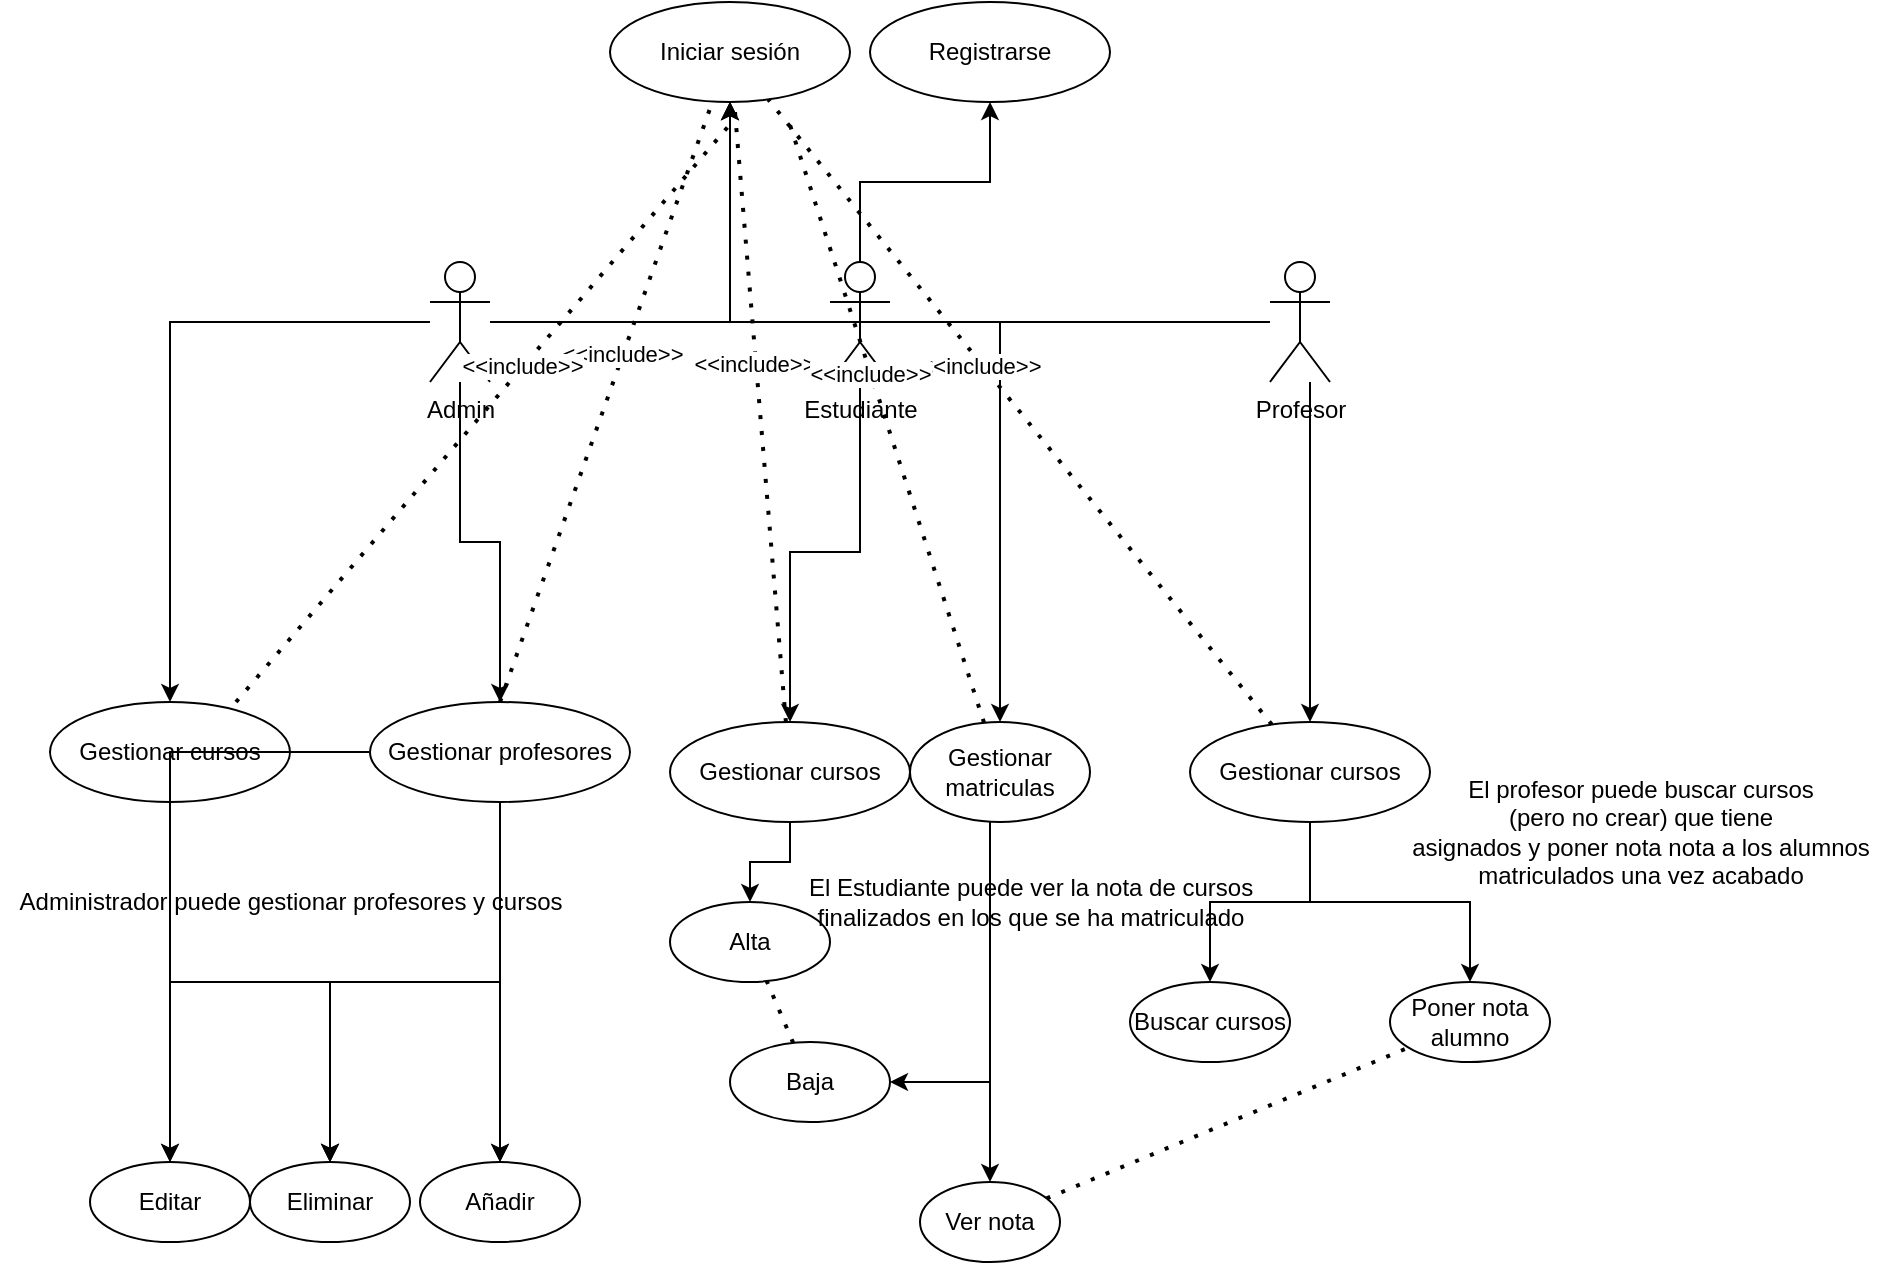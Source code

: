<mxfile version="20.5.3" type="github">
  <diagram id="AYHsNj7UqvlPwNfMaj41" name="Pàgina-1">
    <mxGraphModel dx="1354" dy="7702" grid="1" gridSize="10" guides="1" tooltips="1" connect="1" arrows="1" fold="1" page="1" pageScale="1" pageWidth="10000" pageHeight="7000" math="0" shadow="0">
      <root>
        <mxCell id="0" />
        <mxCell id="1" parent="0" />
        <mxCell id="_TnW2diXNQogOkegqYNa-44" style="edgeStyle=orthogonalEdgeStyle;rounded=0;orthogonalLoop=1;jettySize=auto;html=1;" edge="1" parent="1" source="_TnW2diXNQogOkegqYNa-1" target="_TnW2diXNQogOkegqYNa-7">
          <mxGeometry relative="1" as="geometry">
            <Array as="points">
              <mxPoint x="430" y="90" />
            </Array>
          </mxGeometry>
        </mxCell>
        <mxCell id="_TnW2diXNQogOkegqYNa-47" style="edgeStyle=orthogonalEdgeStyle;rounded=0;orthogonalLoop=1;jettySize=auto;html=1;" edge="1" parent="1" source="_TnW2diXNQogOkegqYNa-1" target="_TnW2diXNQogOkegqYNa-46">
          <mxGeometry relative="1" as="geometry" />
        </mxCell>
        <mxCell id="_TnW2diXNQogOkegqYNa-49" style="edgeStyle=orthogonalEdgeStyle;rounded=0;orthogonalLoop=1;jettySize=auto;html=1;" edge="1" parent="1" source="_TnW2diXNQogOkegqYNa-1" target="_TnW2diXNQogOkegqYNa-48">
          <mxGeometry relative="1" as="geometry" />
        </mxCell>
        <mxCell id="_TnW2diXNQogOkegqYNa-66" style="edgeStyle=orthogonalEdgeStyle;rounded=0;orthogonalLoop=1;jettySize=auto;html=1;" edge="1" parent="1" source="_TnW2diXNQogOkegqYNa-1" target="_TnW2diXNQogOkegqYNa-65">
          <mxGeometry relative="1" as="geometry" />
        </mxCell>
        <mxCell id="_TnW2diXNQogOkegqYNa-1" value="&lt;div&gt;Estudiante&lt;/div&gt;" style="shape=umlActor;verticalLabelPosition=bottom;verticalAlign=top;html=1;outlineConnect=0;" vertex="1" parent="1">
          <mxGeometry x="480" y="60" width="30" height="60" as="geometry" />
        </mxCell>
        <mxCell id="_TnW2diXNQogOkegqYNa-41" style="edgeStyle=orthogonalEdgeStyle;rounded=0;orthogonalLoop=1;jettySize=auto;html=1;" edge="1" parent="1" source="_TnW2diXNQogOkegqYNa-2" target="_TnW2diXNQogOkegqYNa-38">
          <mxGeometry relative="1" as="geometry">
            <Array as="points">
              <mxPoint x="720" y="180" />
              <mxPoint x="720" y="180" />
            </Array>
          </mxGeometry>
        </mxCell>
        <mxCell id="_TnW2diXNQogOkegqYNa-45" style="edgeStyle=orthogonalEdgeStyle;rounded=0;orthogonalLoop=1;jettySize=auto;html=1;" edge="1" parent="1" source="_TnW2diXNQogOkegqYNa-2" target="_TnW2diXNQogOkegqYNa-7">
          <mxGeometry relative="1" as="geometry" />
        </mxCell>
        <mxCell id="_TnW2diXNQogOkegqYNa-2" value="&lt;div&gt;Profesor&lt;/div&gt;" style="shape=umlActor;verticalLabelPosition=bottom;verticalAlign=top;html=1;outlineConnect=0;" vertex="1" parent="1">
          <mxGeometry x="700" y="60" width="30" height="60" as="geometry" />
        </mxCell>
        <mxCell id="_TnW2diXNQogOkegqYNa-27" style="edgeStyle=orthogonalEdgeStyle;rounded=0;orthogonalLoop=1;jettySize=auto;html=1;" edge="1" parent="1" source="_TnW2diXNQogOkegqYNa-3" target="_TnW2diXNQogOkegqYNa-11">
          <mxGeometry relative="1" as="geometry" />
        </mxCell>
        <mxCell id="_TnW2diXNQogOkegqYNa-28" style="edgeStyle=orthogonalEdgeStyle;rounded=0;orthogonalLoop=1;jettySize=auto;html=1;" edge="1" parent="1" source="_TnW2diXNQogOkegqYNa-3" target="_TnW2diXNQogOkegqYNa-14">
          <mxGeometry relative="1" as="geometry" />
        </mxCell>
        <mxCell id="_TnW2diXNQogOkegqYNa-43" style="edgeStyle=orthogonalEdgeStyle;rounded=0;orthogonalLoop=1;jettySize=auto;html=1;" edge="1" parent="1" source="_TnW2diXNQogOkegqYNa-3" target="_TnW2diXNQogOkegqYNa-7">
          <mxGeometry relative="1" as="geometry">
            <Array as="points">
              <mxPoint x="430" y="90" />
              <mxPoint x="430" y="-45" />
            </Array>
          </mxGeometry>
        </mxCell>
        <mxCell id="_TnW2diXNQogOkegqYNa-3" value="&lt;div&gt;Admin&lt;/div&gt;" style="shape=umlActor;verticalLabelPosition=bottom;verticalAlign=top;html=1;outlineConnect=0;" vertex="1" parent="1">
          <mxGeometry x="280" y="60" width="30" height="60" as="geometry" />
        </mxCell>
        <mxCell id="_TnW2diXNQogOkegqYNa-7" value="&lt;div&gt;Iniciar sesión&lt;/div&gt;" style="ellipse;whiteSpace=wrap;html=1;" vertex="1" parent="1">
          <mxGeometry x="370" y="-70" width="120" height="50" as="geometry" />
        </mxCell>
        <mxCell id="_TnW2diXNQogOkegqYNa-18" style="edgeStyle=orthogonalEdgeStyle;rounded=0;orthogonalLoop=1;jettySize=auto;html=1;" edge="1" parent="1" source="_TnW2diXNQogOkegqYNa-11" target="_TnW2diXNQogOkegqYNa-15">
          <mxGeometry relative="1" as="geometry" />
        </mxCell>
        <mxCell id="_TnW2diXNQogOkegqYNa-19" style="edgeStyle=orthogonalEdgeStyle;rounded=0;orthogonalLoop=1;jettySize=auto;html=1;startArrow=none;" edge="1" parent="1" source="_TnW2diXNQogOkegqYNa-14" target="_TnW2diXNQogOkegqYNa-16">
          <mxGeometry relative="1" as="geometry" />
        </mxCell>
        <mxCell id="_TnW2diXNQogOkegqYNa-34" style="edgeStyle=orthogonalEdgeStyle;rounded=0;orthogonalLoop=1;jettySize=auto;html=1;" edge="1" parent="1" source="_TnW2diXNQogOkegqYNa-11" target="_TnW2diXNQogOkegqYNa-32">
          <mxGeometry relative="1" as="geometry" />
        </mxCell>
        <mxCell id="_TnW2diXNQogOkegqYNa-35" style="edgeStyle=orthogonalEdgeStyle;rounded=0;orthogonalLoop=1;jettySize=auto;html=1;" edge="1" parent="1" source="_TnW2diXNQogOkegqYNa-11" target="_TnW2diXNQogOkegqYNa-16">
          <mxGeometry relative="1" as="geometry" />
        </mxCell>
        <mxCell id="_TnW2diXNQogOkegqYNa-11" value="&lt;div&gt;Gestionar cursos&lt;/div&gt;" style="ellipse;whiteSpace=wrap;html=1;" vertex="1" parent="1">
          <mxGeometry x="90" y="280" width="120" height="50" as="geometry" />
        </mxCell>
        <mxCell id="_TnW2diXNQogOkegqYNa-22" style="edgeStyle=orthogonalEdgeStyle;rounded=0;orthogonalLoop=1;jettySize=auto;html=1;" edge="1" parent="1" source="_TnW2diXNQogOkegqYNa-14" target="_TnW2diXNQogOkegqYNa-16">
          <mxGeometry relative="1" as="geometry" />
        </mxCell>
        <mxCell id="_TnW2diXNQogOkegqYNa-23" style="edgeStyle=orthogonalEdgeStyle;rounded=0;orthogonalLoop=1;jettySize=auto;html=1;" edge="1" parent="1" source="_TnW2diXNQogOkegqYNa-14" target="_TnW2diXNQogOkegqYNa-15">
          <mxGeometry relative="1" as="geometry" />
        </mxCell>
        <mxCell id="_TnW2diXNQogOkegqYNa-15" value="Editar" style="ellipse;whiteSpace=wrap;html=1;" vertex="1" parent="1">
          <mxGeometry x="110" y="510" width="80" height="40" as="geometry" />
        </mxCell>
        <mxCell id="_TnW2diXNQogOkegqYNa-16" value="Eliminar" style="ellipse;whiteSpace=wrap;html=1;" vertex="1" parent="1">
          <mxGeometry x="190" y="510" width="80" height="40" as="geometry" />
        </mxCell>
        <mxCell id="_TnW2diXNQogOkegqYNa-33" style="edgeStyle=orthogonalEdgeStyle;rounded=0;orthogonalLoop=1;jettySize=auto;html=1;" edge="1" parent="1" source="_TnW2diXNQogOkegqYNa-14" target="_TnW2diXNQogOkegqYNa-32">
          <mxGeometry relative="1" as="geometry" />
        </mxCell>
        <mxCell id="_TnW2diXNQogOkegqYNa-14" value="Gestionar profesores" style="ellipse;whiteSpace=wrap;html=1;" vertex="1" parent="1">
          <mxGeometry x="250" y="280" width="130" height="50" as="geometry" />
        </mxCell>
        <mxCell id="_TnW2diXNQogOkegqYNa-30" value="&amp;nbsp;" style="text;whiteSpace=wrap;html=1;" vertex="1" parent="1">
          <mxGeometry x="540" y="420" width="40" height="40" as="geometry" />
        </mxCell>
        <mxCell id="_TnW2diXNQogOkegqYNa-31" value="&amp;nbsp;" style="text;whiteSpace=wrap;html=1;" vertex="1" parent="1">
          <mxGeometry x="470" y="400" width="40" height="40" as="geometry" />
        </mxCell>
        <mxCell id="_TnW2diXNQogOkegqYNa-32" value="&lt;div&gt;Añadir&lt;/div&gt;" style="ellipse;whiteSpace=wrap;html=1;" vertex="1" parent="1">
          <mxGeometry x="275" y="510" width="80" height="40" as="geometry" />
        </mxCell>
        <mxCell id="_TnW2diXNQogOkegqYNa-36" value="Buscar cursos" style="ellipse;whiteSpace=wrap;html=1;" vertex="1" parent="1">
          <mxGeometry x="630" y="420" width="80" height="40" as="geometry" />
        </mxCell>
        <mxCell id="_TnW2diXNQogOkegqYNa-40" style="edgeStyle=orthogonalEdgeStyle;rounded=0;orthogonalLoop=1;jettySize=auto;html=1;" edge="1" parent="1" source="_TnW2diXNQogOkegqYNa-38" target="_TnW2diXNQogOkegqYNa-39">
          <mxGeometry relative="1" as="geometry" />
        </mxCell>
        <mxCell id="_TnW2diXNQogOkegqYNa-42" style="edgeStyle=orthogonalEdgeStyle;rounded=0;orthogonalLoop=1;jettySize=auto;html=1;" edge="1" parent="1" source="_TnW2diXNQogOkegqYNa-38" target="_TnW2diXNQogOkegqYNa-36">
          <mxGeometry relative="1" as="geometry" />
        </mxCell>
        <mxCell id="_TnW2diXNQogOkegqYNa-38" value="&lt;div&gt;Gestionar cursos&lt;/div&gt;" style="ellipse;whiteSpace=wrap;html=1;" vertex="1" parent="1">
          <mxGeometry x="660" y="290" width="120" height="50" as="geometry" />
        </mxCell>
        <mxCell id="_TnW2diXNQogOkegqYNa-39" value="Poner nota alumno" style="ellipse;whiteSpace=wrap;html=1;" vertex="1" parent="1">
          <mxGeometry x="760" y="420" width="80" height="40" as="geometry" />
        </mxCell>
        <mxCell id="_TnW2diXNQogOkegqYNa-46" value="&lt;div&gt;Registrarse&lt;/div&gt;" style="ellipse;whiteSpace=wrap;html=1;" vertex="1" parent="1">
          <mxGeometry x="500" y="-70" width="120" height="50" as="geometry" />
        </mxCell>
        <mxCell id="_TnW2diXNQogOkegqYNa-60" style="edgeStyle=orthogonalEdgeStyle;rounded=0;orthogonalLoop=1;jettySize=auto;html=1;" edge="1" parent="1" source="_TnW2diXNQogOkegqYNa-48" target="_TnW2diXNQogOkegqYNa-50">
          <mxGeometry relative="1" as="geometry" />
        </mxCell>
        <mxCell id="_TnW2diXNQogOkegqYNa-48" value="&lt;div&gt;Gestionar cursos&lt;/div&gt;" style="ellipse;whiteSpace=wrap;html=1;" vertex="1" parent="1">
          <mxGeometry x="400" y="290" width="120" height="50" as="geometry" />
        </mxCell>
        <mxCell id="_TnW2diXNQogOkegqYNa-50" value="Alta" style="ellipse;whiteSpace=wrap;html=1;" vertex="1" parent="1">
          <mxGeometry x="400" y="380" width="80" height="40" as="geometry" />
        </mxCell>
        <mxCell id="_TnW2diXNQogOkegqYNa-51" value="Baja" style="ellipse;whiteSpace=wrap;html=1;" vertex="1" parent="1">
          <mxGeometry x="430" y="450" width="80" height="40" as="geometry" />
        </mxCell>
        <mxCell id="_TnW2diXNQogOkegqYNa-52" value="" style="endArrow=none;dashed=1;html=1;dashPattern=1 3;strokeWidth=2;rounded=0;exitX=0.5;exitY=0;exitDx=0;exitDy=0;" edge="1" parent="1" source="_TnW2diXNQogOkegqYNa-14" target="_TnW2diXNQogOkegqYNa-7">
          <mxGeometry width="50" height="50" relative="1" as="geometry">
            <mxPoint x="380" y="290" as="sourcePoint" />
            <mxPoint x="430" y="240" as="targetPoint" />
          </mxGeometry>
        </mxCell>
        <mxCell id="_TnW2diXNQogOkegqYNa-53" value="&amp;lt;&amp;lt;include&amp;gt;&amp;gt;" style="edgeLabel;html=1;align=center;verticalAlign=middle;resizable=0;points=[];" vertex="1" connectable="0" parent="_TnW2diXNQogOkegqYNa-52">
          <mxGeometry x="0.156" y="1" relative="1" as="geometry">
            <mxPoint as="offset" />
          </mxGeometry>
        </mxCell>
        <mxCell id="_TnW2diXNQogOkegqYNa-54" value="" style="endArrow=none;dashed=1;html=1;dashPattern=1 3;strokeWidth=2;rounded=0;exitX=0.775;exitY=0;exitDx=0;exitDy=0;exitPerimeter=0;" edge="1" parent="1" source="_TnW2diXNQogOkegqYNa-11">
          <mxGeometry width="50" height="50" relative="1" as="geometry">
            <mxPoint x="325" y="290" as="sourcePoint" />
            <mxPoint x="431.248" y="-10.267" as="targetPoint" />
          </mxGeometry>
        </mxCell>
        <mxCell id="_TnW2diXNQogOkegqYNa-55" value="&amp;lt;&amp;lt;include&amp;gt;&amp;gt;" style="edgeLabel;html=1;align=center;verticalAlign=middle;resizable=0;points=[];" vertex="1" connectable="0" parent="_TnW2diXNQogOkegqYNa-54">
          <mxGeometry x="0.156" y="1" relative="1" as="geometry">
            <mxPoint as="offset" />
          </mxGeometry>
        </mxCell>
        <mxCell id="_TnW2diXNQogOkegqYNa-56" value="" style="endArrow=none;dashed=1;html=1;dashPattern=1 3;strokeWidth=2;rounded=0;" edge="1" parent="1" source="_TnW2diXNQogOkegqYNa-48" target="_TnW2diXNQogOkegqYNa-7">
          <mxGeometry width="50" height="50" relative="1" as="geometry">
            <mxPoint x="335" y="300" as="sourcePoint" />
            <mxPoint x="441.248" y="-0.267" as="targetPoint" />
          </mxGeometry>
        </mxCell>
        <mxCell id="_TnW2diXNQogOkegqYNa-57" value="&amp;lt;&amp;lt;include&amp;gt;&amp;gt;" style="edgeLabel;html=1;align=center;verticalAlign=middle;resizable=0;points=[];" vertex="1" connectable="0" parent="_TnW2diXNQogOkegqYNa-56">
          <mxGeometry x="0.156" y="1" relative="1" as="geometry">
            <mxPoint as="offset" />
          </mxGeometry>
        </mxCell>
        <mxCell id="_TnW2diXNQogOkegqYNa-58" value="" style="endArrow=none;dashed=1;html=1;dashPattern=1 3;strokeWidth=2;rounded=0;" edge="1" parent="1" source="_TnW2diXNQogOkegqYNa-38" target="_TnW2diXNQogOkegqYNa-7">
          <mxGeometry width="50" height="50" relative="1" as="geometry">
            <mxPoint x="345" y="310" as="sourcePoint" />
            <mxPoint x="451.248" y="9.733" as="targetPoint" />
          </mxGeometry>
        </mxCell>
        <mxCell id="_TnW2diXNQogOkegqYNa-59" value="&amp;lt;&amp;lt;include&amp;gt;&amp;gt;" style="edgeLabel;html=1;align=center;verticalAlign=middle;resizable=0;points=[];" vertex="1" connectable="0" parent="_TnW2diXNQogOkegqYNa-58">
          <mxGeometry x="0.156" y="1" relative="1" as="geometry">
            <mxPoint as="offset" />
          </mxGeometry>
        </mxCell>
        <mxCell id="_TnW2diXNQogOkegqYNa-64" value="" style="endArrow=none;dashed=1;html=1;dashPattern=1 3;strokeWidth=2;rounded=0;" edge="1" parent="1" source="_TnW2diXNQogOkegqYNa-51" target="_TnW2diXNQogOkegqYNa-50">
          <mxGeometry width="50" height="50" relative="1" as="geometry">
            <mxPoint x="410" y="380" as="sourcePoint" />
            <mxPoint x="460" y="330" as="targetPoint" />
          </mxGeometry>
        </mxCell>
        <mxCell id="_TnW2diXNQogOkegqYNa-69" style="edgeStyle=orthogonalEdgeStyle;rounded=0;orthogonalLoop=1;jettySize=auto;html=1;" edge="1" parent="1" source="_TnW2diXNQogOkegqYNa-65" target="_TnW2diXNQogOkegqYNa-51">
          <mxGeometry relative="1" as="geometry">
            <Array as="points">
              <mxPoint x="560" y="390" />
              <mxPoint x="560" y="390" />
            </Array>
          </mxGeometry>
        </mxCell>
        <mxCell id="_TnW2diXNQogOkegqYNa-71" style="edgeStyle=orthogonalEdgeStyle;rounded=0;orthogonalLoop=1;jettySize=auto;html=1;" edge="1" parent="1" source="_TnW2diXNQogOkegqYNa-65" target="_TnW2diXNQogOkegqYNa-70">
          <mxGeometry relative="1" as="geometry">
            <Array as="points">
              <mxPoint x="560" y="400" />
              <mxPoint x="560" y="400" />
            </Array>
          </mxGeometry>
        </mxCell>
        <mxCell id="_TnW2diXNQogOkegqYNa-65" value="&lt;div&gt;Gestionar&lt;/div&gt;&lt;div&gt;matriculas&lt;br&gt;&lt;/div&gt;" style="ellipse;whiteSpace=wrap;html=1;" vertex="1" parent="1">
          <mxGeometry x="520" y="290" width="90" height="50" as="geometry" />
        </mxCell>
        <mxCell id="_TnW2diXNQogOkegqYNa-67" value="" style="endArrow=none;dashed=1;html=1;dashPattern=1 3;strokeWidth=2;rounded=0;" edge="1" parent="1" source="_TnW2diXNQogOkegqYNa-65">
          <mxGeometry width="50" height="50" relative="1" as="geometry">
            <mxPoint x="710.95" y="301.294" as="sourcePoint" />
            <mxPoint x="459.092" y="-11.299" as="targetPoint" />
          </mxGeometry>
        </mxCell>
        <mxCell id="_TnW2diXNQogOkegqYNa-68" value="&amp;lt;&amp;lt;include&amp;gt;&amp;gt;" style="edgeLabel;html=1;align=center;verticalAlign=middle;resizable=0;points=[];" vertex="1" connectable="0" parent="_TnW2diXNQogOkegqYNa-67">
          <mxGeometry x="0.156" y="1" relative="1" as="geometry">
            <mxPoint as="offset" />
          </mxGeometry>
        </mxCell>
        <mxCell id="_TnW2diXNQogOkegqYNa-70" value="Ver nota" style="ellipse;whiteSpace=wrap;html=1;" vertex="1" parent="1">
          <mxGeometry x="525" y="520" width="70" height="40" as="geometry" />
        </mxCell>
        <mxCell id="_TnW2diXNQogOkegqYNa-74" value="" style="endArrow=none;dashed=1;html=1;dashPattern=1 3;strokeWidth=2;rounded=0;" edge="1" parent="1" source="_TnW2diXNQogOkegqYNa-70" target="_TnW2diXNQogOkegqYNa-39">
          <mxGeometry width="50" height="50" relative="1" as="geometry">
            <mxPoint x="720" y="590" as="sourcePoint" />
            <mxPoint x="770" y="540" as="targetPoint" />
          </mxGeometry>
        </mxCell>
        <mxCell id="_TnW2diXNQogOkegqYNa-75" value="&lt;div&gt;Administrador puede gestionar profesores y cursos&lt;br&gt;&lt;/div&gt;" style="text;html=1;align=center;verticalAlign=middle;resizable=0;points=[];autosize=1;strokeColor=none;fillColor=none;" vertex="1" parent="1">
          <mxGeometry x="65" y="365" width="290" height="30" as="geometry" />
        </mxCell>
        <mxCell id="_TnW2diXNQogOkegqYNa-76" value="&lt;div&gt;El Estudiante puede ver la nota de cursos&lt;/div&gt;&lt;div&gt;finalizados en los que se ha matriculado&lt;/div&gt;" style="text;html=1;align=center;verticalAlign=middle;resizable=0;points=[];autosize=1;strokeColor=none;fillColor=none;" vertex="1" parent="1">
          <mxGeometry x="460" y="360" width="240" height="40" as="geometry" />
        </mxCell>
        <mxCell id="_TnW2diXNQogOkegqYNa-77" value="&lt;div&gt;El profesor puede buscar cursos&lt;/div&gt;&lt;div&gt;(pero no crear) que tiene&lt;/div&gt;&lt;div&gt;asignados y poner nota nota a los alumnos&lt;/div&gt;&lt;div&gt;matriculados una vez acabado&lt;/div&gt;" style="text;html=1;align=center;verticalAlign=middle;resizable=0;points=[];autosize=1;strokeColor=none;fillColor=none;" vertex="1" parent="1">
          <mxGeometry x="760" y="310" width="250" height="70" as="geometry" />
        </mxCell>
      </root>
    </mxGraphModel>
  </diagram>
</mxfile>

